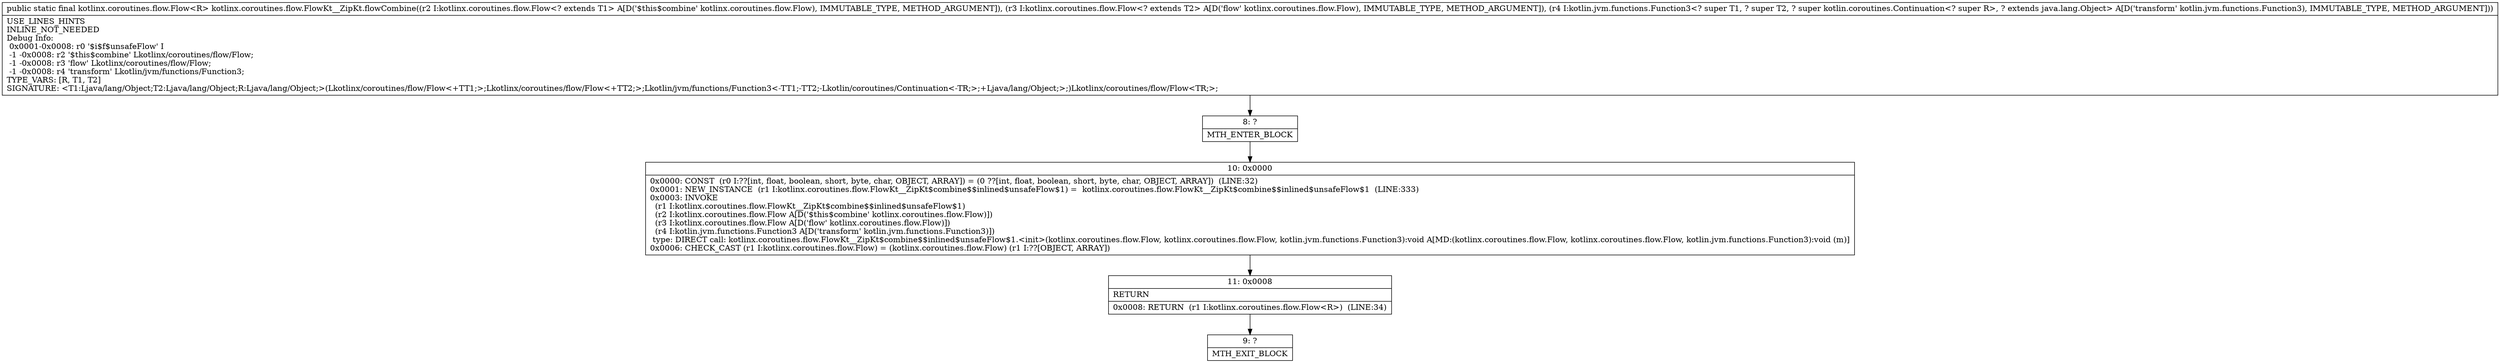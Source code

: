 digraph "CFG forkotlinx.coroutines.flow.FlowKt__ZipKt.flowCombine(Lkotlinx\/coroutines\/flow\/Flow;Lkotlinx\/coroutines\/flow\/Flow;Lkotlin\/jvm\/functions\/Function3;)Lkotlinx\/coroutines\/flow\/Flow;" {
Node_8 [shape=record,label="{8\:\ ?|MTH_ENTER_BLOCK\l}"];
Node_10 [shape=record,label="{10\:\ 0x0000|0x0000: CONST  (r0 I:??[int, float, boolean, short, byte, char, OBJECT, ARRAY]) = (0 ??[int, float, boolean, short, byte, char, OBJECT, ARRAY])  (LINE:32)\l0x0001: NEW_INSTANCE  (r1 I:kotlinx.coroutines.flow.FlowKt__ZipKt$combine$$inlined$unsafeFlow$1) =  kotlinx.coroutines.flow.FlowKt__ZipKt$combine$$inlined$unsafeFlow$1  (LINE:333)\l0x0003: INVOKE  \l  (r1 I:kotlinx.coroutines.flow.FlowKt__ZipKt$combine$$inlined$unsafeFlow$1)\l  (r2 I:kotlinx.coroutines.flow.Flow A[D('$this$combine' kotlinx.coroutines.flow.Flow)])\l  (r3 I:kotlinx.coroutines.flow.Flow A[D('flow' kotlinx.coroutines.flow.Flow)])\l  (r4 I:kotlin.jvm.functions.Function3 A[D('transform' kotlin.jvm.functions.Function3)])\l type: DIRECT call: kotlinx.coroutines.flow.FlowKt__ZipKt$combine$$inlined$unsafeFlow$1.\<init\>(kotlinx.coroutines.flow.Flow, kotlinx.coroutines.flow.Flow, kotlin.jvm.functions.Function3):void A[MD:(kotlinx.coroutines.flow.Flow, kotlinx.coroutines.flow.Flow, kotlin.jvm.functions.Function3):void (m)]\l0x0006: CHECK_CAST (r1 I:kotlinx.coroutines.flow.Flow) = (kotlinx.coroutines.flow.Flow) (r1 I:??[OBJECT, ARRAY]) \l}"];
Node_11 [shape=record,label="{11\:\ 0x0008|RETURN\l|0x0008: RETURN  (r1 I:kotlinx.coroutines.flow.Flow\<R\>)  (LINE:34)\l}"];
Node_9 [shape=record,label="{9\:\ ?|MTH_EXIT_BLOCK\l}"];
MethodNode[shape=record,label="{public static final kotlinx.coroutines.flow.Flow\<R\> kotlinx.coroutines.flow.FlowKt__ZipKt.flowCombine((r2 I:kotlinx.coroutines.flow.Flow\<? extends T1\> A[D('$this$combine' kotlinx.coroutines.flow.Flow), IMMUTABLE_TYPE, METHOD_ARGUMENT]), (r3 I:kotlinx.coroutines.flow.Flow\<? extends T2\> A[D('flow' kotlinx.coroutines.flow.Flow), IMMUTABLE_TYPE, METHOD_ARGUMENT]), (r4 I:kotlin.jvm.functions.Function3\<? super T1, ? super T2, ? super kotlin.coroutines.Continuation\<? super R\>, ? extends java.lang.Object\> A[D('transform' kotlin.jvm.functions.Function3), IMMUTABLE_TYPE, METHOD_ARGUMENT]))  | USE_LINES_HINTS\lINLINE_NOT_NEEDED\lDebug Info:\l  0x0001\-0x0008: r0 '$i$f$unsafeFlow' I\l  \-1 \-0x0008: r2 '$this$combine' Lkotlinx\/coroutines\/flow\/Flow;\l  \-1 \-0x0008: r3 'flow' Lkotlinx\/coroutines\/flow\/Flow;\l  \-1 \-0x0008: r4 'transform' Lkotlin\/jvm\/functions\/Function3;\lTYPE_VARS: [R, T1, T2]\lSIGNATURE: \<T1:Ljava\/lang\/Object;T2:Ljava\/lang\/Object;R:Ljava\/lang\/Object;\>(Lkotlinx\/coroutines\/flow\/Flow\<+TT1;\>;Lkotlinx\/coroutines\/flow\/Flow\<+TT2;\>;Lkotlin\/jvm\/functions\/Function3\<\-TT1;\-TT2;\-Lkotlin\/coroutines\/Continuation\<\-TR;\>;+Ljava\/lang\/Object;\>;)Lkotlinx\/coroutines\/flow\/Flow\<TR;\>;\l}"];
MethodNode -> Node_8;Node_8 -> Node_10;
Node_10 -> Node_11;
Node_11 -> Node_9;
}

